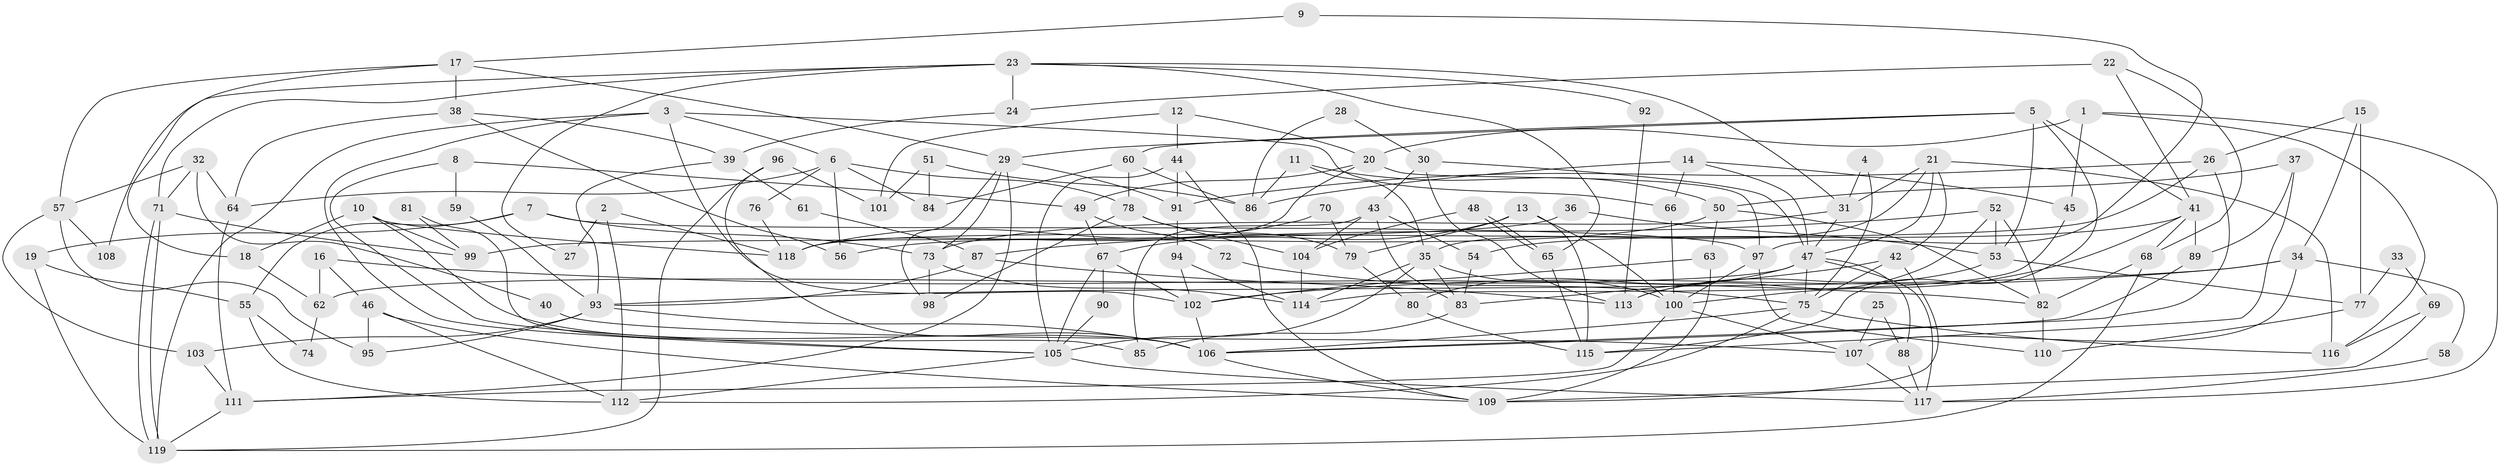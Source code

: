 // coarse degree distribution, {12: 0.023529411764705882, 6: 0.07058823529411765, 4: 0.23529411764705882, 8: 0.058823529411764705, 3: 0.24705882352941178, 5: 0.12941176470588237, 13: 0.011764705882352941, 7: 0.03529411764705882, 2: 0.16470588235294117, 11: 0.011764705882352941, 9: 0.011764705882352941}
// Generated by graph-tools (version 1.1) at 2025/50/03/04/25 22:50:56]
// undirected, 119 vertices, 238 edges
graph export_dot {
  node [color=gray90,style=filled];
  1;
  2;
  3;
  4;
  5;
  6;
  7;
  8;
  9;
  10;
  11;
  12;
  13;
  14;
  15;
  16;
  17;
  18;
  19;
  20;
  21;
  22;
  23;
  24;
  25;
  26;
  27;
  28;
  29;
  30;
  31;
  32;
  33;
  34;
  35;
  36;
  37;
  38;
  39;
  40;
  41;
  42;
  43;
  44;
  45;
  46;
  47;
  48;
  49;
  50;
  51;
  52;
  53;
  54;
  55;
  56;
  57;
  58;
  59;
  60;
  61;
  62;
  63;
  64;
  65;
  66;
  67;
  68;
  69;
  70;
  71;
  72;
  73;
  74;
  75;
  76;
  77;
  78;
  79;
  80;
  81;
  82;
  83;
  84;
  85;
  86;
  87;
  88;
  89;
  90;
  91;
  92;
  93;
  94;
  95;
  96;
  97;
  98;
  99;
  100;
  101;
  102;
  103;
  104;
  105;
  106;
  107;
  108;
  109;
  110;
  111;
  112;
  113;
  114;
  115;
  116;
  117;
  118;
  119;
  1 -- 116;
  1 -- 117;
  1 -- 20;
  1 -- 45;
  2 -- 118;
  2 -- 112;
  2 -- 27;
  3 -- 119;
  3 -- 66;
  3 -- 6;
  3 -- 102;
  3 -- 105;
  4 -- 75;
  4 -- 31;
  5 -- 29;
  5 -- 53;
  5 -- 41;
  5 -- 60;
  5 -- 115;
  6 -- 78;
  6 -- 56;
  6 -- 64;
  6 -- 76;
  6 -- 84;
  7 -- 19;
  7 -- 73;
  7 -- 55;
  7 -- 97;
  8 -- 105;
  8 -- 49;
  8 -- 59;
  9 -- 17;
  9 -- 97;
  10 -- 106;
  10 -- 118;
  10 -- 18;
  10 -- 99;
  11 -- 50;
  11 -- 35;
  11 -- 86;
  12 -- 20;
  12 -- 44;
  12 -- 101;
  13 -- 67;
  13 -- 100;
  13 -- 79;
  13 -- 115;
  14 -- 86;
  14 -- 45;
  14 -- 47;
  14 -- 66;
  15 -- 26;
  15 -- 34;
  15 -- 77;
  16 -- 62;
  16 -- 46;
  16 -- 82;
  17 -- 29;
  17 -- 38;
  17 -- 18;
  17 -- 57;
  18 -- 62;
  19 -- 119;
  19 -- 55;
  20 -- 97;
  20 -- 49;
  20 -- 118;
  21 -- 31;
  21 -- 42;
  21 -- 35;
  21 -- 47;
  21 -- 116;
  22 -- 68;
  22 -- 41;
  22 -- 24;
  23 -- 31;
  23 -- 65;
  23 -- 24;
  23 -- 27;
  23 -- 71;
  23 -- 92;
  23 -- 108;
  24 -- 39;
  25 -- 88;
  25 -- 107;
  26 -- 106;
  26 -- 91;
  26 -- 118;
  28 -- 30;
  28 -- 86;
  29 -- 111;
  29 -- 98;
  29 -- 73;
  29 -- 91;
  30 -- 43;
  30 -- 47;
  30 -- 113;
  31 -- 73;
  31 -- 47;
  32 -- 57;
  32 -- 71;
  32 -- 40;
  32 -- 64;
  33 -- 77;
  33 -- 69;
  34 -- 107;
  34 -- 102;
  34 -- 58;
  34 -- 93;
  35 -- 100;
  35 -- 83;
  35 -- 105;
  35 -- 114;
  36 -- 53;
  36 -- 99;
  37 -- 115;
  37 -- 50;
  37 -- 89;
  38 -- 64;
  38 -- 39;
  38 -- 56;
  39 -- 93;
  39 -- 61;
  40 -- 107;
  41 -- 89;
  41 -- 54;
  41 -- 68;
  41 -- 100;
  42 -- 83;
  42 -- 109;
  42 -- 75;
  43 -- 54;
  43 -- 104;
  43 -- 83;
  43 -- 85;
  44 -- 105;
  44 -- 109;
  44 -- 91;
  45 -- 114;
  46 -- 95;
  46 -- 112;
  46 -- 109;
  47 -- 62;
  47 -- 75;
  47 -- 80;
  47 -- 88;
  47 -- 117;
  48 -- 65;
  48 -- 65;
  48 -- 104;
  49 -- 67;
  49 -- 72;
  50 -- 82;
  50 -- 56;
  50 -- 63;
  51 -- 84;
  51 -- 101;
  51 -- 86;
  52 -- 82;
  52 -- 87;
  52 -- 53;
  52 -- 113;
  53 -- 113;
  53 -- 77;
  54 -- 83;
  55 -- 112;
  55 -- 74;
  57 -- 103;
  57 -- 95;
  57 -- 108;
  58 -- 117;
  59 -- 93;
  60 -- 86;
  60 -- 78;
  60 -- 84;
  61 -- 87;
  62 -- 74;
  63 -- 109;
  63 -- 102;
  64 -- 111;
  65 -- 115;
  66 -- 100;
  67 -- 105;
  67 -- 102;
  67 -- 90;
  68 -- 119;
  68 -- 82;
  69 -- 116;
  69 -- 109;
  70 -- 118;
  70 -- 79;
  71 -- 119;
  71 -- 119;
  71 -- 99;
  72 -- 75;
  73 -- 114;
  73 -- 98;
  75 -- 106;
  75 -- 112;
  75 -- 116;
  76 -- 118;
  77 -- 110;
  78 -- 79;
  78 -- 98;
  78 -- 104;
  79 -- 80;
  80 -- 115;
  81 -- 99;
  81 -- 85;
  82 -- 110;
  83 -- 85;
  87 -- 113;
  87 -- 93;
  88 -- 117;
  89 -- 106;
  90 -- 105;
  91 -- 94;
  92 -- 113;
  93 -- 106;
  93 -- 95;
  93 -- 103;
  94 -- 102;
  94 -- 114;
  96 -- 119;
  96 -- 106;
  96 -- 101;
  97 -- 110;
  97 -- 100;
  100 -- 107;
  100 -- 111;
  102 -- 106;
  103 -- 111;
  104 -- 114;
  105 -- 112;
  105 -- 117;
  106 -- 109;
  107 -- 117;
  111 -- 119;
}

